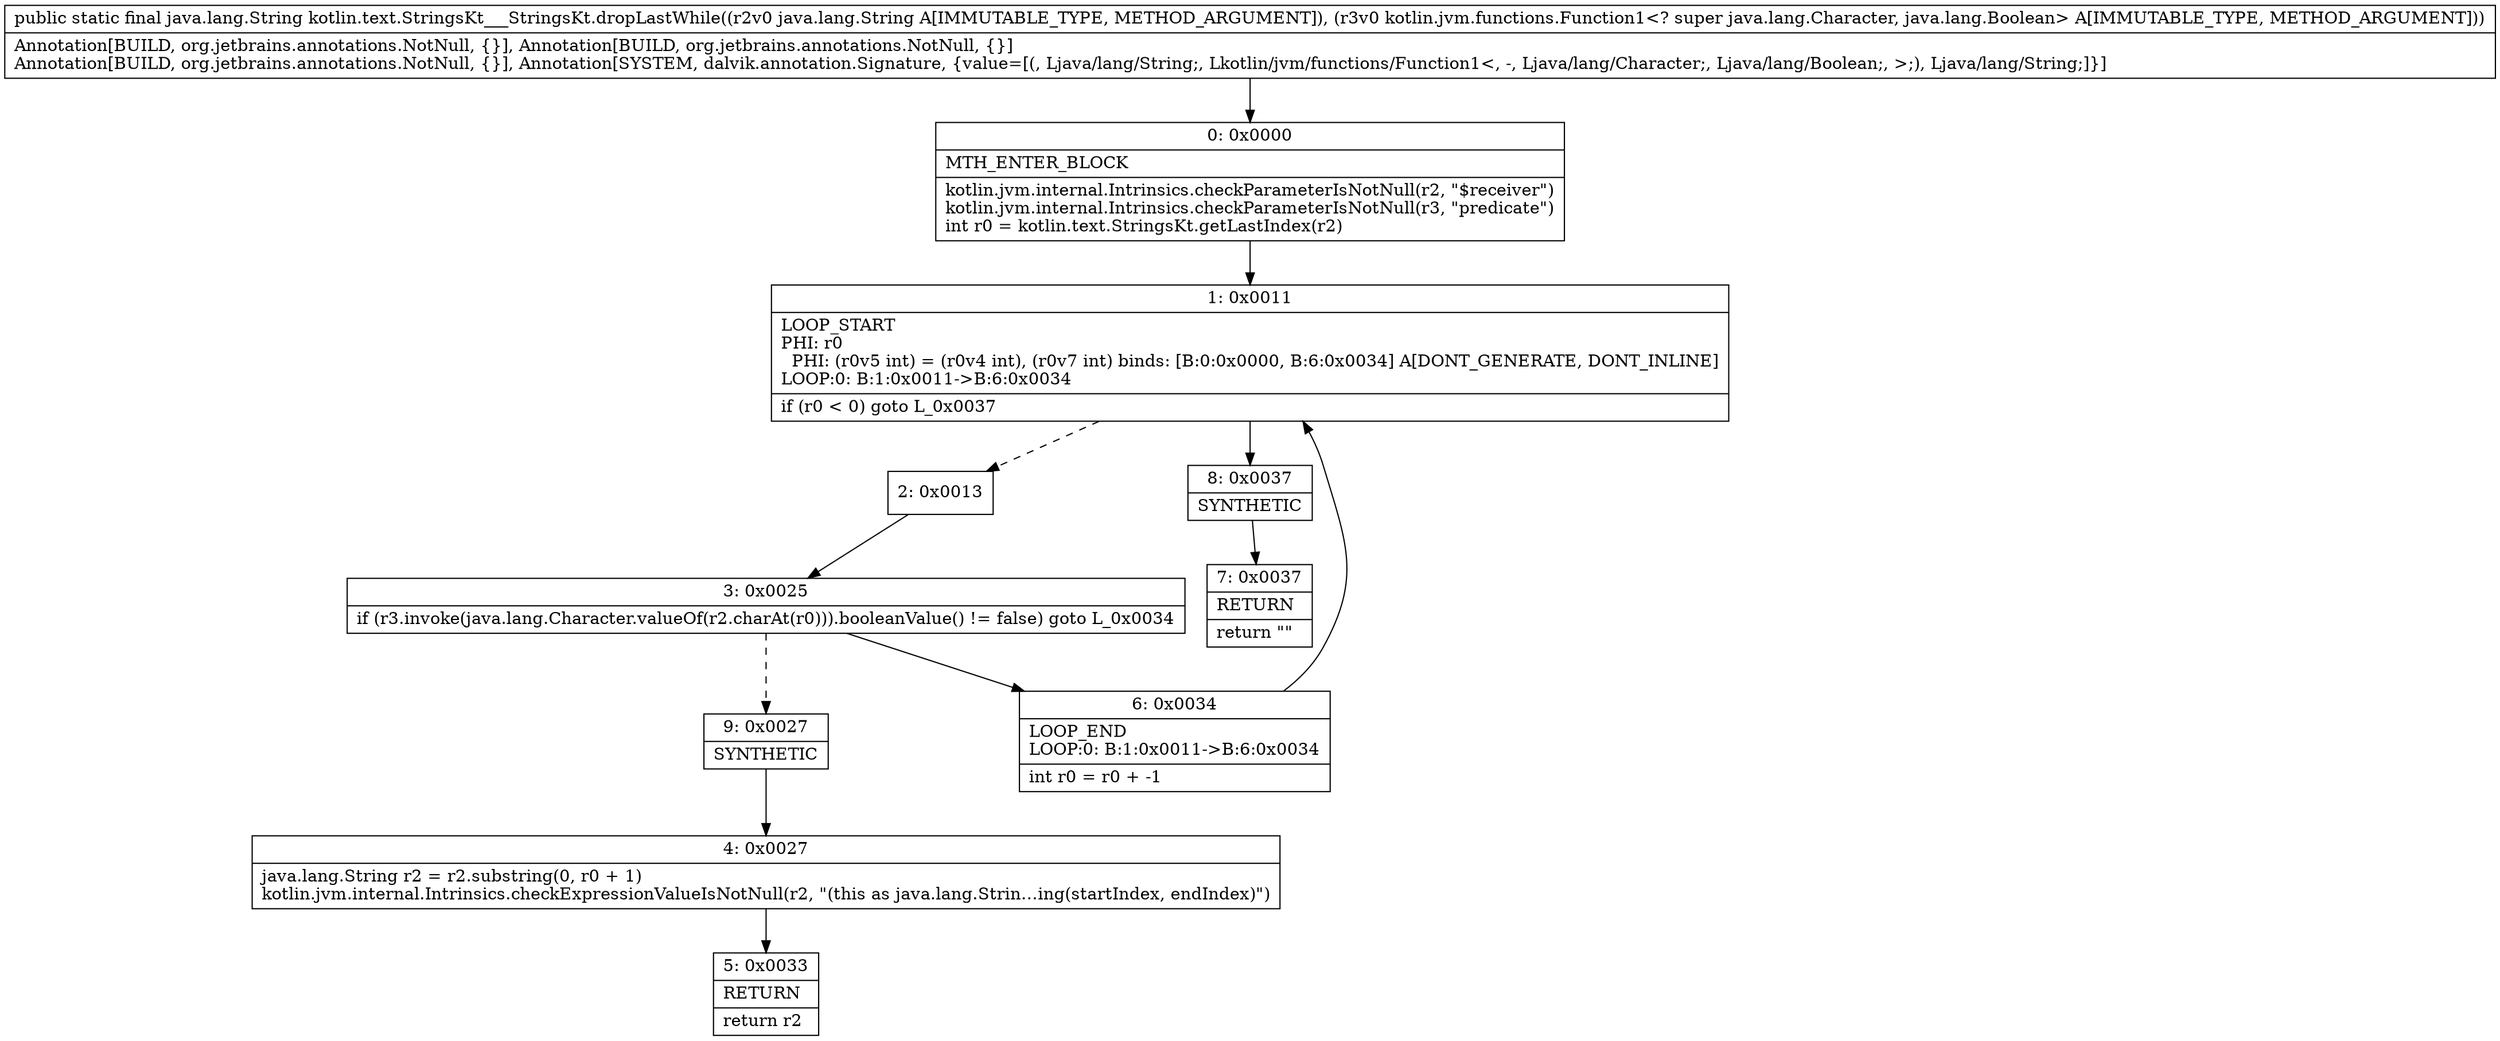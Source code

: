 digraph "CFG forkotlin.text.StringsKt___StringsKt.dropLastWhile(Ljava\/lang\/String;Lkotlin\/jvm\/functions\/Function1;)Ljava\/lang\/String;" {
Node_0 [shape=record,label="{0\:\ 0x0000|MTH_ENTER_BLOCK\l|kotlin.jvm.internal.Intrinsics.checkParameterIsNotNull(r2, \"$receiver\")\lkotlin.jvm.internal.Intrinsics.checkParameterIsNotNull(r3, \"predicate\")\lint r0 = kotlin.text.StringsKt.getLastIndex(r2)\l}"];
Node_1 [shape=record,label="{1\:\ 0x0011|LOOP_START\lPHI: r0 \l  PHI: (r0v5 int) = (r0v4 int), (r0v7 int) binds: [B:0:0x0000, B:6:0x0034] A[DONT_GENERATE, DONT_INLINE]\lLOOP:0: B:1:0x0011\-\>B:6:0x0034\l|if (r0 \< 0) goto L_0x0037\l}"];
Node_2 [shape=record,label="{2\:\ 0x0013}"];
Node_3 [shape=record,label="{3\:\ 0x0025|if (r3.invoke(java.lang.Character.valueOf(r2.charAt(r0))).booleanValue() != false) goto L_0x0034\l}"];
Node_4 [shape=record,label="{4\:\ 0x0027|java.lang.String r2 = r2.substring(0, r0 + 1)\lkotlin.jvm.internal.Intrinsics.checkExpressionValueIsNotNull(r2, \"(this as java.lang.Strin…ing(startIndex, endIndex)\")\l}"];
Node_5 [shape=record,label="{5\:\ 0x0033|RETURN\l|return r2\l}"];
Node_6 [shape=record,label="{6\:\ 0x0034|LOOP_END\lLOOP:0: B:1:0x0011\-\>B:6:0x0034\l|int r0 = r0 + \-1\l}"];
Node_7 [shape=record,label="{7\:\ 0x0037|RETURN\l|return \"\"\l}"];
Node_8 [shape=record,label="{8\:\ 0x0037|SYNTHETIC\l}"];
Node_9 [shape=record,label="{9\:\ 0x0027|SYNTHETIC\l}"];
MethodNode[shape=record,label="{public static final java.lang.String kotlin.text.StringsKt___StringsKt.dropLastWhile((r2v0 java.lang.String A[IMMUTABLE_TYPE, METHOD_ARGUMENT]), (r3v0 kotlin.jvm.functions.Function1\<? super java.lang.Character, java.lang.Boolean\> A[IMMUTABLE_TYPE, METHOD_ARGUMENT]))  | Annotation[BUILD, org.jetbrains.annotations.NotNull, \{\}], Annotation[BUILD, org.jetbrains.annotations.NotNull, \{\}]\lAnnotation[BUILD, org.jetbrains.annotations.NotNull, \{\}], Annotation[SYSTEM, dalvik.annotation.Signature, \{value=[(, Ljava\/lang\/String;, Lkotlin\/jvm\/functions\/Function1\<, \-, Ljava\/lang\/Character;, Ljava\/lang\/Boolean;, \>;), Ljava\/lang\/String;]\}]\l}"];
MethodNode -> Node_0;
Node_0 -> Node_1;
Node_1 -> Node_2[style=dashed];
Node_1 -> Node_8;
Node_2 -> Node_3;
Node_3 -> Node_6;
Node_3 -> Node_9[style=dashed];
Node_4 -> Node_5;
Node_6 -> Node_1;
Node_8 -> Node_7;
Node_9 -> Node_4;
}

